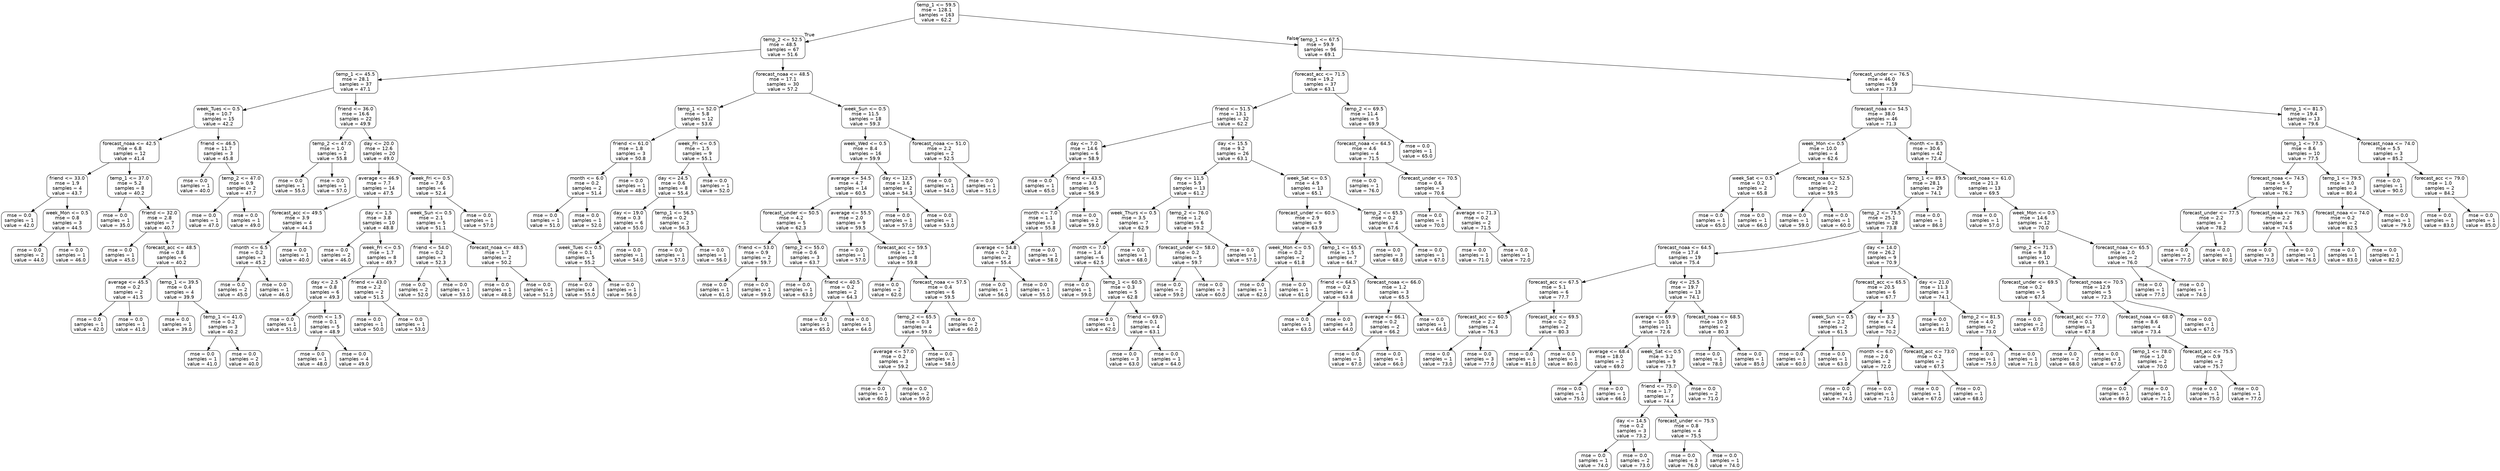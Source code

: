 digraph Tree {
node [shape=box, style="rounded", color="black", fontname=helvetica] ;
edge [fontname=helvetica] ;
0 [label="temp_1 <= 59.5\nmse = 128.1\nsamples = 163\nvalue = 62.2"] ;
1 [label="temp_2 <= 52.5\nmse = 48.5\nsamples = 67\nvalue = 51.6"] ;
0 -> 1 [labeldistance=2.5, labelangle=45, headlabel="True"] ;
2 [label="temp_1 <= 45.5\nmse = 28.1\nsamples = 37\nvalue = 47.1"] ;
1 -> 2 ;
3 [label="week_Tues <= 0.5\nmse = 10.7\nsamples = 15\nvalue = 42.2"] ;
2 -> 3 ;
4 [label="forecast_noaa <= 42.5\nmse = 6.8\nsamples = 12\nvalue = 41.4"] ;
3 -> 4 ;
5 [label="friend <= 33.0\nmse = 1.9\nsamples = 4\nvalue = 43.7"] ;
4 -> 5 ;
6 [label="mse = 0.0\nsamples = 1\nvalue = 42.0"] ;
5 -> 6 ;
7 [label="week_Mon <= 0.5\nmse = 0.8\nsamples = 3\nvalue = 44.5"] ;
5 -> 7 ;
8 [label="mse = 0.0\nsamples = 2\nvalue = 44.0"] ;
7 -> 8 ;
9 [label="mse = 0.0\nsamples = 1\nvalue = 46.0"] ;
7 -> 9 ;
10 [label="temp_1 <= 37.0\nmse = 5.2\nsamples = 8\nvalue = 40.2"] ;
4 -> 10 ;
11 [label="mse = 0.0\nsamples = 1\nvalue = 35.0"] ;
10 -> 11 ;
12 [label="friend <= 32.0\nmse = 2.8\nsamples = 7\nvalue = 40.7"] ;
10 -> 12 ;
13 [label="mse = 0.0\nsamples = 1\nvalue = 45.0"] ;
12 -> 13 ;
14 [label="forecast_acc <= 48.5\nmse = 0.8\nsamples = 6\nvalue = 40.2"] ;
12 -> 14 ;
15 [label="average <= 45.5\nmse = 0.2\nsamples = 2\nvalue = 41.5"] ;
14 -> 15 ;
16 [label="mse = 0.0\nsamples = 1\nvalue = 42.0"] ;
15 -> 16 ;
17 [label="mse = 0.0\nsamples = 1\nvalue = 41.0"] ;
15 -> 17 ;
18 [label="temp_1 <= 39.5\nmse = 0.4\nsamples = 4\nvalue = 39.9"] ;
14 -> 18 ;
19 [label="mse = 0.0\nsamples = 1\nvalue = 39.0"] ;
18 -> 19 ;
20 [label="temp_1 <= 41.0\nmse = 0.2\nsamples = 3\nvalue = 40.2"] ;
18 -> 20 ;
21 [label="mse = 0.0\nsamples = 1\nvalue = 41.0"] ;
20 -> 21 ;
22 [label="mse = 0.0\nsamples = 2\nvalue = 40.0"] ;
20 -> 22 ;
23 [label="friend <= 46.5\nmse = 11.7\nsamples = 3\nvalue = 45.8"] ;
3 -> 23 ;
24 [label="mse = 0.0\nsamples = 1\nvalue = 40.0"] ;
23 -> 24 ;
25 [label="temp_2 <= 47.0\nmse = 0.9\nsamples = 2\nvalue = 47.7"] ;
23 -> 25 ;
26 [label="mse = 0.0\nsamples = 1\nvalue = 47.0"] ;
25 -> 26 ;
27 [label="mse = 0.0\nsamples = 1\nvalue = 49.0"] ;
25 -> 27 ;
28 [label="friend <= 36.0\nmse = 16.6\nsamples = 22\nvalue = 49.9"] ;
2 -> 28 ;
29 [label="temp_2 <= 47.0\nmse = 1.0\nsamples = 2\nvalue = 55.8"] ;
28 -> 29 ;
30 [label="mse = 0.0\nsamples = 1\nvalue = 55.0"] ;
29 -> 30 ;
31 [label="mse = 0.0\nsamples = 1\nvalue = 57.0"] ;
29 -> 31 ;
32 [label="day <= 20.0\nmse = 12.6\nsamples = 20\nvalue = 49.0"] ;
28 -> 32 ;
33 [label="average <= 46.9\nmse = 7.7\nsamples = 14\nvalue = 47.5"] ;
32 -> 33 ;
34 [label="forecast_acc <= 49.5\nmse = 3.9\nsamples = 4\nvalue = 44.3"] ;
33 -> 34 ;
35 [label="month <= 6.5\nmse = 0.2\nsamples = 3\nvalue = 45.2"] ;
34 -> 35 ;
36 [label="mse = 0.0\nsamples = 2\nvalue = 45.0"] ;
35 -> 36 ;
37 [label="mse = 0.0\nsamples = 1\nvalue = 46.0"] ;
35 -> 37 ;
38 [label="mse = 0.0\nsamples = 1\nvalue = 40.0"] ;
34 -> 38 ;
39 [label="day <= 1.5\nmse = 3.8\nsamples = 10\nvalue = 48.8"] ;
33 -> 39 ;
40 [label="mse = 0.0\nsamples = 2\nvalue = 46.0"] ;
39 -> 40 ;
41 [label="week_Fri <= 0.5\nmse = 1.7\nsamples = 8\nvalue = 49.7"] ;
39 -> 41 ;
42 [label="day <= 2.5\nmse = 0.8\nsamples = 6\nvalue = 49.3"] ;
41 -> 42 ;
43 [label="mse = 0.0\nsamples = 1\nvalue = 51.0"] ;
42 -> 43 ;
44 [label="month <= 1.5\nmse = 0.1\nsamples = 5\nvalue = 48.9"] ;
42 -> 44 ;
45 [label="mse = 0.0\nsamples = 1\nvalue = 48.0"] ;
44 -> 45 ;
46 [label="mse = 0.0\nsamples = 4\nvalue = 49.0"] ;
44 -> 46 ;
47 [label="friend <= 43.0\nmse = 2.2\nsamples = 2\nvalue = 51.5"] ;
41 -> 47 ;
48 [label="mse = 0.0\nsamples = 1\nvalue = 50.0"] ;
47 -> 48 ;
49 [label="mse = 0.0\nsamples = 1\nvalue = 53.0"] ;
47 -> 49 ;
50 [label="week_Fri <= 0.5\nmse = 7.6\nsamples = 6\nvalue = 52.4"] ;
32 -> 50 ;
51 [label="week_Sun <= 0.5\nmse = 2.1\nsamples = 5\nvalue = 51.1"] ;
50 -> 51 ;
52 [label="friend <= 54.0\nmse = 0.2\nsamples = 3\nvalue = 52.3"] ;
51 -> 52 ;
53 [label="mse = 0.0\nsamples = 2\nvalue = 52.0"] ;
52 -> 53 ;
54 [label="mse = 0.0\nsamples = 1\nvalue = 53.0"] ;
52 -> 54 ;
55 [label="forecast_noaa <= 48.5\nmse = 1.7\nsamples = 2\nvalue = 50.2"] ;
51 -> 55 ;
56 [label="mse = 0.0\nsamples = 1\nvalue = 48.0"] ;
55 -> 56 ;
57 [label="mse = 0.0\nsamples = 1\nvalue = 51.0"] ;
55 -> 57 ;
58 [label="mse = 0.0\nsamples = 1\nvalue = 57.0"] ;
50 -> 58 ;
59 [label="forecast_noaa <= 48.5\nmse = 17.1\nsamples = 30\nvalue = 57.2"] ;
1 -> 59 ;
60 [label="temp_1 <= 52.0\nmse = 5.8\nsamples = 12\nvalue = 53.6"] ;
59 -> 60 ;
61 [label="friend <= 61.0\nmse = 1.8\nsamples = 3\nvalue = 50.8"] ;
60 -> 61 ;
62 [label="month <= 6.0\nmse = 0.2\nsamples = 2\nvalue = 51.4"] ;
61 -> 62 ;
63 [label="mse = 0.0\nsamples = 1\nvalue = 51.0"] ;
62 -> 63 ;
64 [label="mse = 0.0\nsamples = 1\nvalue = 52.0"] ;
62 -> 64 ;
65 [label="mse = 0.0\nsamples = 1\nvalue = 48.0"] ;
61 -> 65 ;
66 [label="week_Fri <= 0.5\nmse = 1.5\nsamples = 9\nvalue = 55.1"] ;
60 -> 66 ;
67 [label="day <= 24.5\nmse = 0.6\nsamples = 8\nvalue = 55.4"] ;
66 -> 67 ;
68 [label="day <= 19.0\nmse = 0.3\nsamples = 6\nvalue = 55.0"] ;
67 -> 68 ;
69 [label="week_Tues <= 0.5\nmse = 0.1\nsamples = 5\nvalue = 55.2"] ;
68 -> 69 ;
70 [label="mse = 0.0\nsamples = 4\nvalue = 55.0"] ;
69 -> 70 ;
71 [label="mse = 0.0\nsamples = 1\nvalue = 56.0"] ;
69 -> 71 ;
72 [label="mse = 0.0\nsamples = 1\nvalue = 54.0"] ;
68 -> 72 ;
73 [label="temp_1 <= 56.5\nmse = 0.2\nsamples = 2\nvalue = 56.3"] ;
67 -> 73 ;
74 [label="mse = 0.0\nsamples = 1\nvalue = 57.0"] ;
73 -> 74 ;
75 [label="mse = 0.0\nsamples = 1\nvalue = 56.0"] ;
73 -> 75 ;
76 [label="mse = 0.0\nsamples = 1\nvalue = 52.0"] ;
66 -> 76 ;
77 [label="week_Sun <= 0.5\nmse = 11.5\nsamples = 18\nvalue = 59.3"] ;
59 -> 77 ;
78 [label="week_Wed <= 0.5\nmse = 8.4\nsamples = 16\nvalue = 59.9"] ;
77 -> 78 ;
79 [label="average <= 54.5\nmse = 4.7\nsamples = 14\nvalue = 60.5"] ;
78 -> 79 ;
80 [label="forecast_under <= 50.5\nmse = 4.2\nsamples = 5\nvalue = 62.3"] ;
79 -> 80 ;
81 [label="friend <= 53.0\nmse = 0.9\nsamples = 2\nvalue = 59.7"] ;
80 -> 81 ;
82 [label="mse = 0.0\nsamples = 1\nvalue = 61.0"] ;
81 -> 82 ;
83 [label="mse = 0.0\nsamples = 1\nvalue = 59.0"] ;
81 -> 83 ;
84 [label="temp_2 <= 55.0\nmse = 0.6\nsamples = 3\nvalue = 63.7"] ;
80 -> 84 ;
85 [label="mse = 0.0\nsamples = 1\nvalue = 63.0"] ;
84 -> 85 ;
86 [label="friend <= 40.5\nmse = 0.2\nsamples = 2\nvalue = 64.3"] ;
84 -> 86 ;
87 [label="mse = 0.0\nsamples = 1\nvalue = 65.0"] ;
86 -> 87 ;
88 [label="mse = 0.0\nsamples = 1\nvalue = 64.0"] ;
86 -> 88 ;
89 [label="average <= 55.5\nmse = 2.0\nsamples = 9\nvalue = 59.5"] ;
79 -> 89 ;
90 [label="mse = 0.0\nsamples = 1\nvalue = 57.0"] ;
89 -> 90 ;
91 [label="forecast_acc <= 59.5\nmse = 1.2\nsamples = 8\nvalue = 59.8"] ;
89 -> 91 ;
92 [label="mse = 0.0\nsamples = 2\nvalue = 62.0"] ;
91 -> 92 ;
93 [label="forecast_noaa <= 57.5\nmse = 0.4\nsamples = 6\nvalue = 59.5"] ;
91 -> 93 ;
94 [label="temp_2 <= 65.5\nmse = 0.3\nsamples = 4\nvalue = 59.0"] ;
93 -> 94 ;
95 [label="average <= 57.0\nmse = 0.2\nsamples = 3\nvalue = 59.2"] ;
94 -> 95 ;
96 [label="mse = 0.0\nsamples = 1\nvalue = 60.0"] ;
95 -> 96 ;
97 [label="mse = 0.0\nsamples = 2\nvalue = 59.0"] ;
95 -> 97 ;
98 [label="mse = 0.0\nsamples = 1\nvalue = 58.0"] ;
94 -> 98 ;
99 [label="mse = 0.0\nsamples = 2\nvalue = 60.0"] ;
93 -> 99 ;
100 [label="day <= 12.5\nmse = 3.6\nsamples = 2\nvalue = 54.3"] ;
78 -> 100 ;
101 [label="mse = 0.0\nsamples = 1\nvalue = 57.0"] ;
100 -> 101 ;
102 [label="mse = 0.0\nsamples = 1\nvalue = 53.0"] ;
100 -> 102 ;
103 [label="forecast_noaa <= 51.0\nmse = 2.2\nsamples = 2\nvalue = 52.5"] ;
77 -> 103 ;
104 [label="mse = 0.0\nsamples = 1\nvalue = 54.0"] ;
103 -> 104 ;
105 [label="mse = 0.0\nsamples = 1\nvalue = 51.0"] ;
103 -> 105 ;
106 [label="temp_1 <= 67.5\nmse = 59.9\nsamples = 96\nvalue = 69.1"] ;
0 -> 106 [labeldistance=2.5, labelangle=-45, headlabel="False"] ;
107 [label="forecast_acc <= 71.5\nmse = 19.2\nsamples = 37\nvalue = 63.1"] ;
106 -> 107 ;
108 [label="friend <= 51.5\nmse = 13.1\nsamples = 32\nvalue = 62.2"] ;
107 -> 108 ;
109 [label="day <= 7.0\nmse = 14.6\nsamples = 6\nvalue = 58.9"] ;
108 -> 109 ;
110 [label="mse = 0.0\nsamples = 1\nvalue = 65.0"] ;
109 -> 110 ;
111 [label="friend <= 43.5\nmse = 3.0\nsamples = 5\nvalue = 56.9"] ;
109 -> 111 ;
112 [label="month <= 7.0\nmse = 1.1\nsamples = 3\nvalue = 55.8"] ;
111 -> 112 ;
113 [label="average <= 54.8\nmse = 0.2\nsamples = 2\nvalue = 55.4"] ;
112 -> 113 ;
114 [label="mse = 0.0\nsamples = 1\nvalue = 56.0"] ;
113 -> 114 ;
115 [label="mse = 0.0\nsamples = 1\nvalue = 55.0"] ;
113 -> 115 ;
116 [label="mse = 0.0\nsamples = 1\nvalue = 58.0"] ;
112 -> 116 ;
117 [label="mse = 0.0\nsamples = 2\nvalue = 59.0"] ;
111 -> 117 ;
118 [label="day <= 15.5\nmse = 9.2\nsamples = 26\nvalue = 63.1"] ;
108 -> 118 ;
119 [label="day <= 11.5\nmse = 5.9\nsamples = 13\nvalue = 61.2"] ;
118 -> 119 ;
120 [label="week_Thurs <= 0.5\nmse = 3.5\nsamples = 7\nvalue = 62.9"] ;
119 -> 120 ;
121 [label="month <= 7.0\nmse = 1.4\nsamples = 6\nvalue = 62.5"] ;
120 -> 121 ;
122 [label="mse = 0.0\nsamples = 1\nvalue = 59.0"] ;
121 -> 122 ;
123 [label="temp_1 <= 60.5\nmse = 0.3\nsamples = 5\nvalue = 62.8"] ;
121 -> 123 ;
124 [label="mse = 0.0\nsamples = 1\nvalue = 62.0"] ;
123 -> 124 ;
125 [label="friend <= 69.0\nmse = 0.1\nsamples = 4\nvalue = 63.1"] ;
123 -> 125 ;
126 [label="mse = 0.0\nsamples = 3\nvalue = 63.0"] ;
125 -> 126 ;
127 [label="mse = 0.0\nsamples = 1\nvalue = 64.0"] ;
125 -> 127 ;
128 [label="mse = 0.0\nsamples = 1\nvalue = 68.0"] ;
120 -> 128 ;
129 [label="temp_2 <= 76.0\nmse = 1.2\nsamples = 6\nvalue = 59.2"] ;
119 -> 129 ;
130 [label="forecast_under <= 58.0\nmse = 0.2\nsamples = 5\nvalue = 59.7"] ;
129 -> 130 ;
131 [label="mse = 0.0\nsamples = 2\nvalue = 59.0"] ;
130 -> 131 ;
132 [label="mse = 0.0\nsamples = 3\nvalue = 60.0"] ;
130 -> 132 ;
133 [label="mse = 0.0\nsamples = 1\nvalue = 57.0"] ;
129 -> 133 ;
134 [label="week_Sat <= 0.5\nmse = 4.9\nsamples = 13\nvalue = 65.1"] ;
118 -> 134 ;
135 [label="forecast_under <= 60.5\nmse = 2.9\nsamples = 9\nvalue = 63.9"] ;
134 -> 135 ;
136 [label="week_Mon <= 0.5\nmse = 0.2\nsamples = 2\nvalue = 61.8"] ;
135 -> 136 ;
137 [label="mse = 0.0\nsamples = 1\nvalue = 62.0"] ;
136 -> 137 ;
138 [label="mse = 0.0\nsamples = 1\nvalue = 61.0"] ;
136 -> 138 ;
139 [label="temp_1 <= 65.5\nmse = 1.5\nsamples = 7\nvalue = 64.7"] ;
135 -> 139 ;
140 [label="friend <= 64.5\nmse = 0.2\nsamples = 4\nvalue = 63.8"] ;
139 -> 140 ;
141 [label="mse = 0.0\nsamples = 1\nvalue = 63.0"] ;
140 -> 141 ;
142 [label="mse = 0.0\nsamples = 3\nvalue = 64.0"] ;
140 -> 142 ;
143 [label="forecast_noaa <= 66.0\nmse = 1.2\nsamples = 3\nvalue = 65.5"] ;
139 -> 143 ;
144 [label="average <= 66.1\nmse = 0.2\nsamples = 2\nvalue = 66.2"] ;
143 -> 144 ;
145 [label="mse = 0.0\nsamples = 1\nvalue = 67.0"] ;
144 -> 145 ;
146 [label="mse = 0.0\nsamples = 1\nvalue = 66.0"] ;
144 -> 146 ;
147 [label="mse = 0.0\nsamples = 1\nvalue = 64.0"] ;
143 -> 147 ;
148 [label="temp_2 <= 65.5\nmse = 0.2\nsamples = 4\nvalue = 67.6"] ;
134 -> 148 ;
149 [label="mse = 0.0\nsamples = 3\nvalue = 68.0"] ;
148 -> 149 ;
150 [label="mse = 0.0\nsamples = 1\nvalue = 67.0"] ;
148 -> 150 ;
151 [label="temp_2 <= 69.5\nmse = 11.4\nsamples = 5\nvalue = 69.9"] ;
107 -> 151 ;
152 [label="forecast_noaa <= 64.5\nmse = 4.6\nsamples = 4\nvalue = 71.5"] ;
151 -> 152 ;
153 [label="mse = 0.0\nsamples = 1\nvalue = 76.0"] ;
152 -> 153 ;
154 [label="forecast_under <= 70.5\nmse = 0.6\nsamples = 3\nvalue = 70.6"] ;
152 -> 154 ;
155 [label="mse = 0.0\nsamples = 1\nvalue = 70.0"] ;
154 -> 155 ;
156 [label="average <= 71.3\nmse = 0.2\nsamples = 2\nvalue = 71.5"] ;
154 -> 156 ;
157 [label="mse = 0.0\nsamples = 1\nvalue = 71.0"] ;
156 -> 157 ;
158 [label="mse = 0.0\nsamples = 1\nvalue = 72.0"] ;
156 -> 158 ;
159 [label="mse = 0.0\nsamples = 1\nvalue = 65.0"] ;
151 -> 159 ;
160 [label="forecast_under <= 76.5\nmse = 46.0\nsamples = 59\nvalue = 73.3"] ;
106 -> 160 ;
161 [label="forecast_noaa <= 54.5\nmse = 38.0\nsamples = 46\nvalue = 71.3"] ;
160 -> 161 ;
162 [label="week_Mon <= 0.5\nmse = 10.0\nsamples = 4\nvalue = 62.6"] ;
161 -> 162 ;
163 [label="week_Sat <= 0.5\nmse = 0.2\nsamples = 2\nvalue = 65.8"] ;
162 -> 163 ;
164 [label="mse = 0.0\nsamples = 1\nvalue = 65.0"] ;
163 -> 164 ;
165 [label="mse = 0.0\nsamples = 1\nvalue = 66.0"] ;
163 -> 165 ;
166 [label="forecast_noaa <= 52.5\nmse = 0.2\nsamples = 2\nvalue = 59.5"] ;
162 -> 166 ;
167 [label="mse = 0.0\nsamples = 1\nvalue = 59.0"] ;
166 -> 167 ;
168 [label="mse = 0.0\nsamples = 1\nvalue = 60.0"] ;
166 -> 168 ;
169 [label="month <= 8.5\nmse = 30.6\nsamples = 42\nvalue = 72.4"] ;
161 -> 169 ;
170 [label="temp_1 <= 89.5\nmse = 28.1\nsamples = 29\nvalue = 74.1"] ;
169 -> 170 ;
171 [label="temp_2 <= 75.5\nmse = 25.1\nsamples = 28\nvalue = 73.8"] ;
170 -> 171 ;
172 [label="forecast_noaa <= 64.5\nmse = 17.4\nsamples = 19\nvalue = 75.4"] ;
171 -> 172 ;
173 [label="forecast_acc <= 67.5\nmse = 5.1\nsamples = 6\nvalue = 77.7"] ;
172 -> 173 ;
174 [label="forecast_acc <= 60.5\nmse = 2.2\nsamples = 4\nvalue = 76.3"] ;
173 -> 174 ;
175 [label="mse = 0.0\nsamples = 1\nvalue = 73.0"] ;
174 -> 175 ;
176 [label="mse = 0.0\nsamples = 3\nvalue = 77.0"] ;
174 -> 176 ;
177 [label="forecast_acc <= 69.5\nmse = 0.2\nsamples = 2\nvalue = 80.3"] ;
173 -> 177 ;
178 [label="mse = 0.0\nsamples = 1\nvalue = 81.0"] ;
177 -> 178 ;
179 [label="mse = 0.0\nsamples = 1\nvalue = 80.0"] ;
177 -> 179 ;
180 [label="day <= 25.5\nmse = 19.7\nsamples = 13\nvalue = 74.1"] ;
172 -> 180 ;
181 [label="average <= 69.9\nmse = 10.5\nsamples = 11\nvalue = 72.6"] ;
180 -> 181 ;
182 [label="average <= 68.4\nmse = 18.0\nsamples = 2\nvalue = 69.0"] ;
181 -> 182 ;
183 [label="mse = 0.0\nsamples = 1\nvalue = 75.0"] ;
182 -> 183 ;
184 [label="mse = 0.0\nsamples = 1\nvalue = 66.0"] ;
182 -> 184 ;
185 [label="week_Sat <= 0.5\nmse = 3.2\nsamples = 9\nvalue = 73.7"] ;
181 -> 185 ;
186 [label="friend <= 75.0\nmse = 1.7\nsamples = 7\nvalue = 74.4"] ;
185 -> 186 ;
187 [label="day <= 14.5\nmse = 0.2\nsamples = 3\nvalue = 73.2"] ;
186 -> 187 ;
188 [label="mse = 0.0\nsamples = 1\nvalue = 74.0"] ;
187 -> 188 ;
189 [label="mse = 0.0\nsamples = 2\nvalue = 73.0"] ;
187 -> 189 ;
190 [label="forecast_under <= 75.5\nmse = 0.8\nsamples = 4\nvalue = 75.5"] ;
186 -> 190 ;
191 [label="mse = 0.0\nsamples = 3\nvalue = 76.0"] ;
190 -> 191 ;
192 [label="mse = 0.0\nsamples = 1\nvalue = 74.0"] ;
190 -> 192 ;
193 [label="mse = 0.0\nsamples = 2\nvalue = 71.0"] ;
185 -> 193 ;
194 [label="forecast_noaa <= 68.5\nmse = 10.9\nsamples = 2\nvalue = 80.3"] ;
180 -> 194 ;
195 [label="mse = 0.0\nsamples = 1\nvalue = 78.0"] ;
194 -> 195 ;
196 [label="mse = 0.0\nsamples = 1\nvalue = 85.0"] ;
194 -> 196 ;
197 [label="day <= 14.0\nmse = 26.2\nsamples = 9\nvalue = 70.9"] ;
171 -> 197 ;
198 [label="forecast_acc <= 65.5\nmse = 20.5\nsamples = 6\nvalue = 67.7"] ;
197 -> 198 ;
199 [label="week_Sun <= 0.5\nmse = 2.2\nsamples = 2\nvalue = 61.5"] ;
198 -> 199 ;
200 [label="mse = 0.0\nsamples = 1\nvalue = 60.0"] ;
199 -> 200 ;
201 [label="mse = 0.0\nsamples = 1\nvalue = 63.0"] ;
199 -> 201 ;
202 [label="day <= 3.5\nmse = 6.2\nsamples = 4\nvalue = 70.2"] ;
198 -> 202 ;
203 [label="month <= 6.0\nmse = 2.0\nsamples = 2\nvalue = 72.0"] ;
202 -> 203 ;
204 [label="mse = 0.0\nsamples = 1\nvalue = 74.0"] ;
203 -> 204 ;
205 [label="mse = 0.0\nsamples = 1\nvalue = 71.0"] ;
203 -> 205 ;
206 [label="forecast_acc <= 73.0\nmse = 0.2\nsamples = 2\nvalue = 67.5"] ;
202 -> 206 ;
207 [label="mse = 0.0\nsamples = 1\nvalue = 67.0"] ;
206 -> 207 ;
208 [label="mse = 0.0\nsamples = 1\nvalue = 68.0"] ;
206 -> 208 ;
209 [label="day <= 21.0\nmse = 11.3\nsamples = 3\nvalue = 74.1"] ;
197 -> 209 ;
210 [label="mse = 0.0\nsamples = 1\nvalue = 81.0"] ;
209 -> 210 ;
211 [label="temp_2 <= 81.5\nmse = 4.0\nsamples = 2\nvalue = 73.0"] ;
209 -> 211 ;
212 [label="mse = 0.0\nsamples = 1\nvalue = 75.0"] ;
211 -> 212 ;
213 [label="mse = 0.0\nsamples = 1\nvalue = 71.0"] ;
211 -> 213 ;
214 [label="mse = 0.0\nsamples = 1\nvalue = 86.0"] ;
170 -> 214 ;
215 [label="forecast_noaa <= 61.0\nmse = 21.3\nsamples = 13\nvalue = 69.5"] ;
169 -> 215 ;
216 [label="mse = 0.0\nsamples = 1\nvalue = 57.0"] ;
215 -> 216 ;
217 [label="week_Mon <= 0.5\nmse = 14.6\nsamples = 12\nvalue = 70.0"] ;
215 -> 217 ;
218 [label="temp_2 <= 71.5\nmse = 9.8\nsamples = 10\nvalue = 69.1"] ;
217 -> 218 ;
219 [label="forecast_under <= 69.5\nmse = 0.2\nsamples = 5\nvalue = 67.4"] ;
218 -> 219 ;
220 [label="mse = 0.0\nsamples = 2\nvalue = 67.0"] ;
219 -> 220 ;
221 [label="forecast_acc <= 77.0\nmse = 0.1\nsamples = 3\nvalue = 67.8"] ;
219 -> 221 ;
222 [label="mse = 0.0\nsamples = 2\nvalue = 68.0"] ;
221 -> 222 ;
223 [label="mse = 0.0\nsamples = 1\nvalue = 67.0"] ;
221 -> 223 ;
224 [label="forecast_noaa <= 70.5\nmse = 12.9\nsamples = 5\nvalue = 72.3"] ;
218 -> 224 ;
225 [label="forecast_noaa <= 68.0\nmse = 8.6\nsamples = 4\nvalue = 73.4"] ;
224 -> 225 ;
226 [label="temp_1 <= 78.0\nmse = 1.0\nsamples = 2\nvalue = 70.0"] ;
225 -> 226 ;
227 [label="mse = 0.0\nsamples = 1\nvalue = 69.0"] ;
226 -> 227 ;
228 [label="mse = 0.0\nsamples = 1\nvalue = 71.0"] ;
226 -> 228 ;
229 [label="forecast_acc <= 75.5\nmse = 0.9\nsamples = 2\nvalue = 75.7"] ;
225 -> 229 ;
230 [label="mse = 0.0\nsamples = 1\nvalue = 75.0"] ;
229 -> 230 ;
231 [label="mse = 0.0\nsamples = 1\nvalue = 77.0"] ;
229 -> 231 ;
232 [label="mse = 0.0\nsamples = 1\nvalue = 67.0"] ;
224 -> 232 ;
233 [label="forecast_noaa <= 65.5\nmse = 2.0\nsamples = 2\nvalue = 76.0"] ;
217 -> 233 ;
234 [label="mse = 0.0\nsamples = 1\nvalue = 77.0"] ;
233 -> 234 ;
235 [label="mse = 0.0\nsamples = 1\nvalue = 74.0"] ;
233 -> 235 ;
236 [label="temp_1 <= 81.5\nmse = 19.4\nsamples = 13\nvalue = 79.6"] ;
160 -> 236 ;
237 [label="temp_1 <= 77.5\nmse = 8.6\nsamples = 10\nvalue = 77.5"] ;
236 -> 237 ;
238 [label="forecast_noaa <= 74.5\nmse = 5.6\nsamples = 7\nvalue = 76.2"] ;
237 -> 238 ;
239 [label="forecast_under <= 77.5\nmse = 2.2\nsamples = 3\nvalue = 78.2"] ;
238 -> 239 ;
240 [label="mse = 0.0\nsamples = 2\nvalue = 77.0"] ;
239 -> 240 ;
241 [label="mse = 0.0\nsamples = 1\nvalue = 80.0"] ;
239 -> 241 ;
242 [label="forecast_noaa <= 76.5\nmse = 2.2\nsamples = 4\nvalue = 74.5"] ;
238 -> 242 ;
243 [label="mse = 0.0\nsamples = 3\nvalue = 73.0"] ;
242 -> 243 ;
244 [label="mse = 0.0\nsamples = 1\nvalue = 76.0"] ;
242 -> 244 ;
245 [label="temp_1 <= 79.5\nmse = 3.0\nsamples = 3\nvalue = 80.4"] ;
237 -> 245 ;
246 [label="forecast_noaa <= 74.0\nmse = 0.2\nsamples = 2\nvalue = 82.5"] ;
245 -> 246 ;
247 [label="mse = 0.0\nsamples = 1\nvalue = 83.0"] ;
246 -> 247 ;
248 [label="mse = 0.0\nsamples = 1\nvalue = 82.0"] ;
246 -> 248 ;
249 [label="mse = 0.0\nsamples = 1\nvalue = 79.0"] ;
245 -> 249 ;
250 [label="forecast_noaa <= 74.0\nmse = 5.5\nsamples = 3\nvalue = 85.2"] ;
236 -> 250 ;
251 [label="mse = 0.0\nsamples = 1\nvalue = 90.0"] ;
250 -> 251 ;
252 [label="forecast_acc <= 79.0\nmse = 1.0\nsamples = 2\nvalue = 84.2"] ;
250 -> 252 ;
253 [label="mse = 0.0\nsamples = 1\nvalue = 83.0"] ;
252 -> 253 ;
254 [label="mse = 0.0\nsamples = 1\nvalue = 85.0"] ;
252 -> 254 ;
}